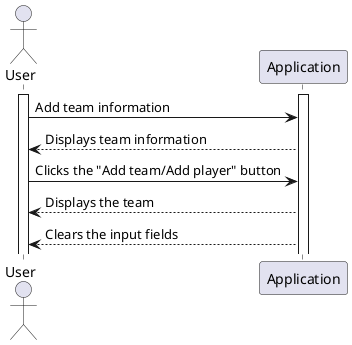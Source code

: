@startuml addTeam

actor User as U
participant Application as A

activate U
activate A

U->A: Add team information
A-->U: Displays team information
U->A: Clicks the "Add team/Add player" button
A-->U: Displays the team
A-->U: Clears the input fields


@enduml